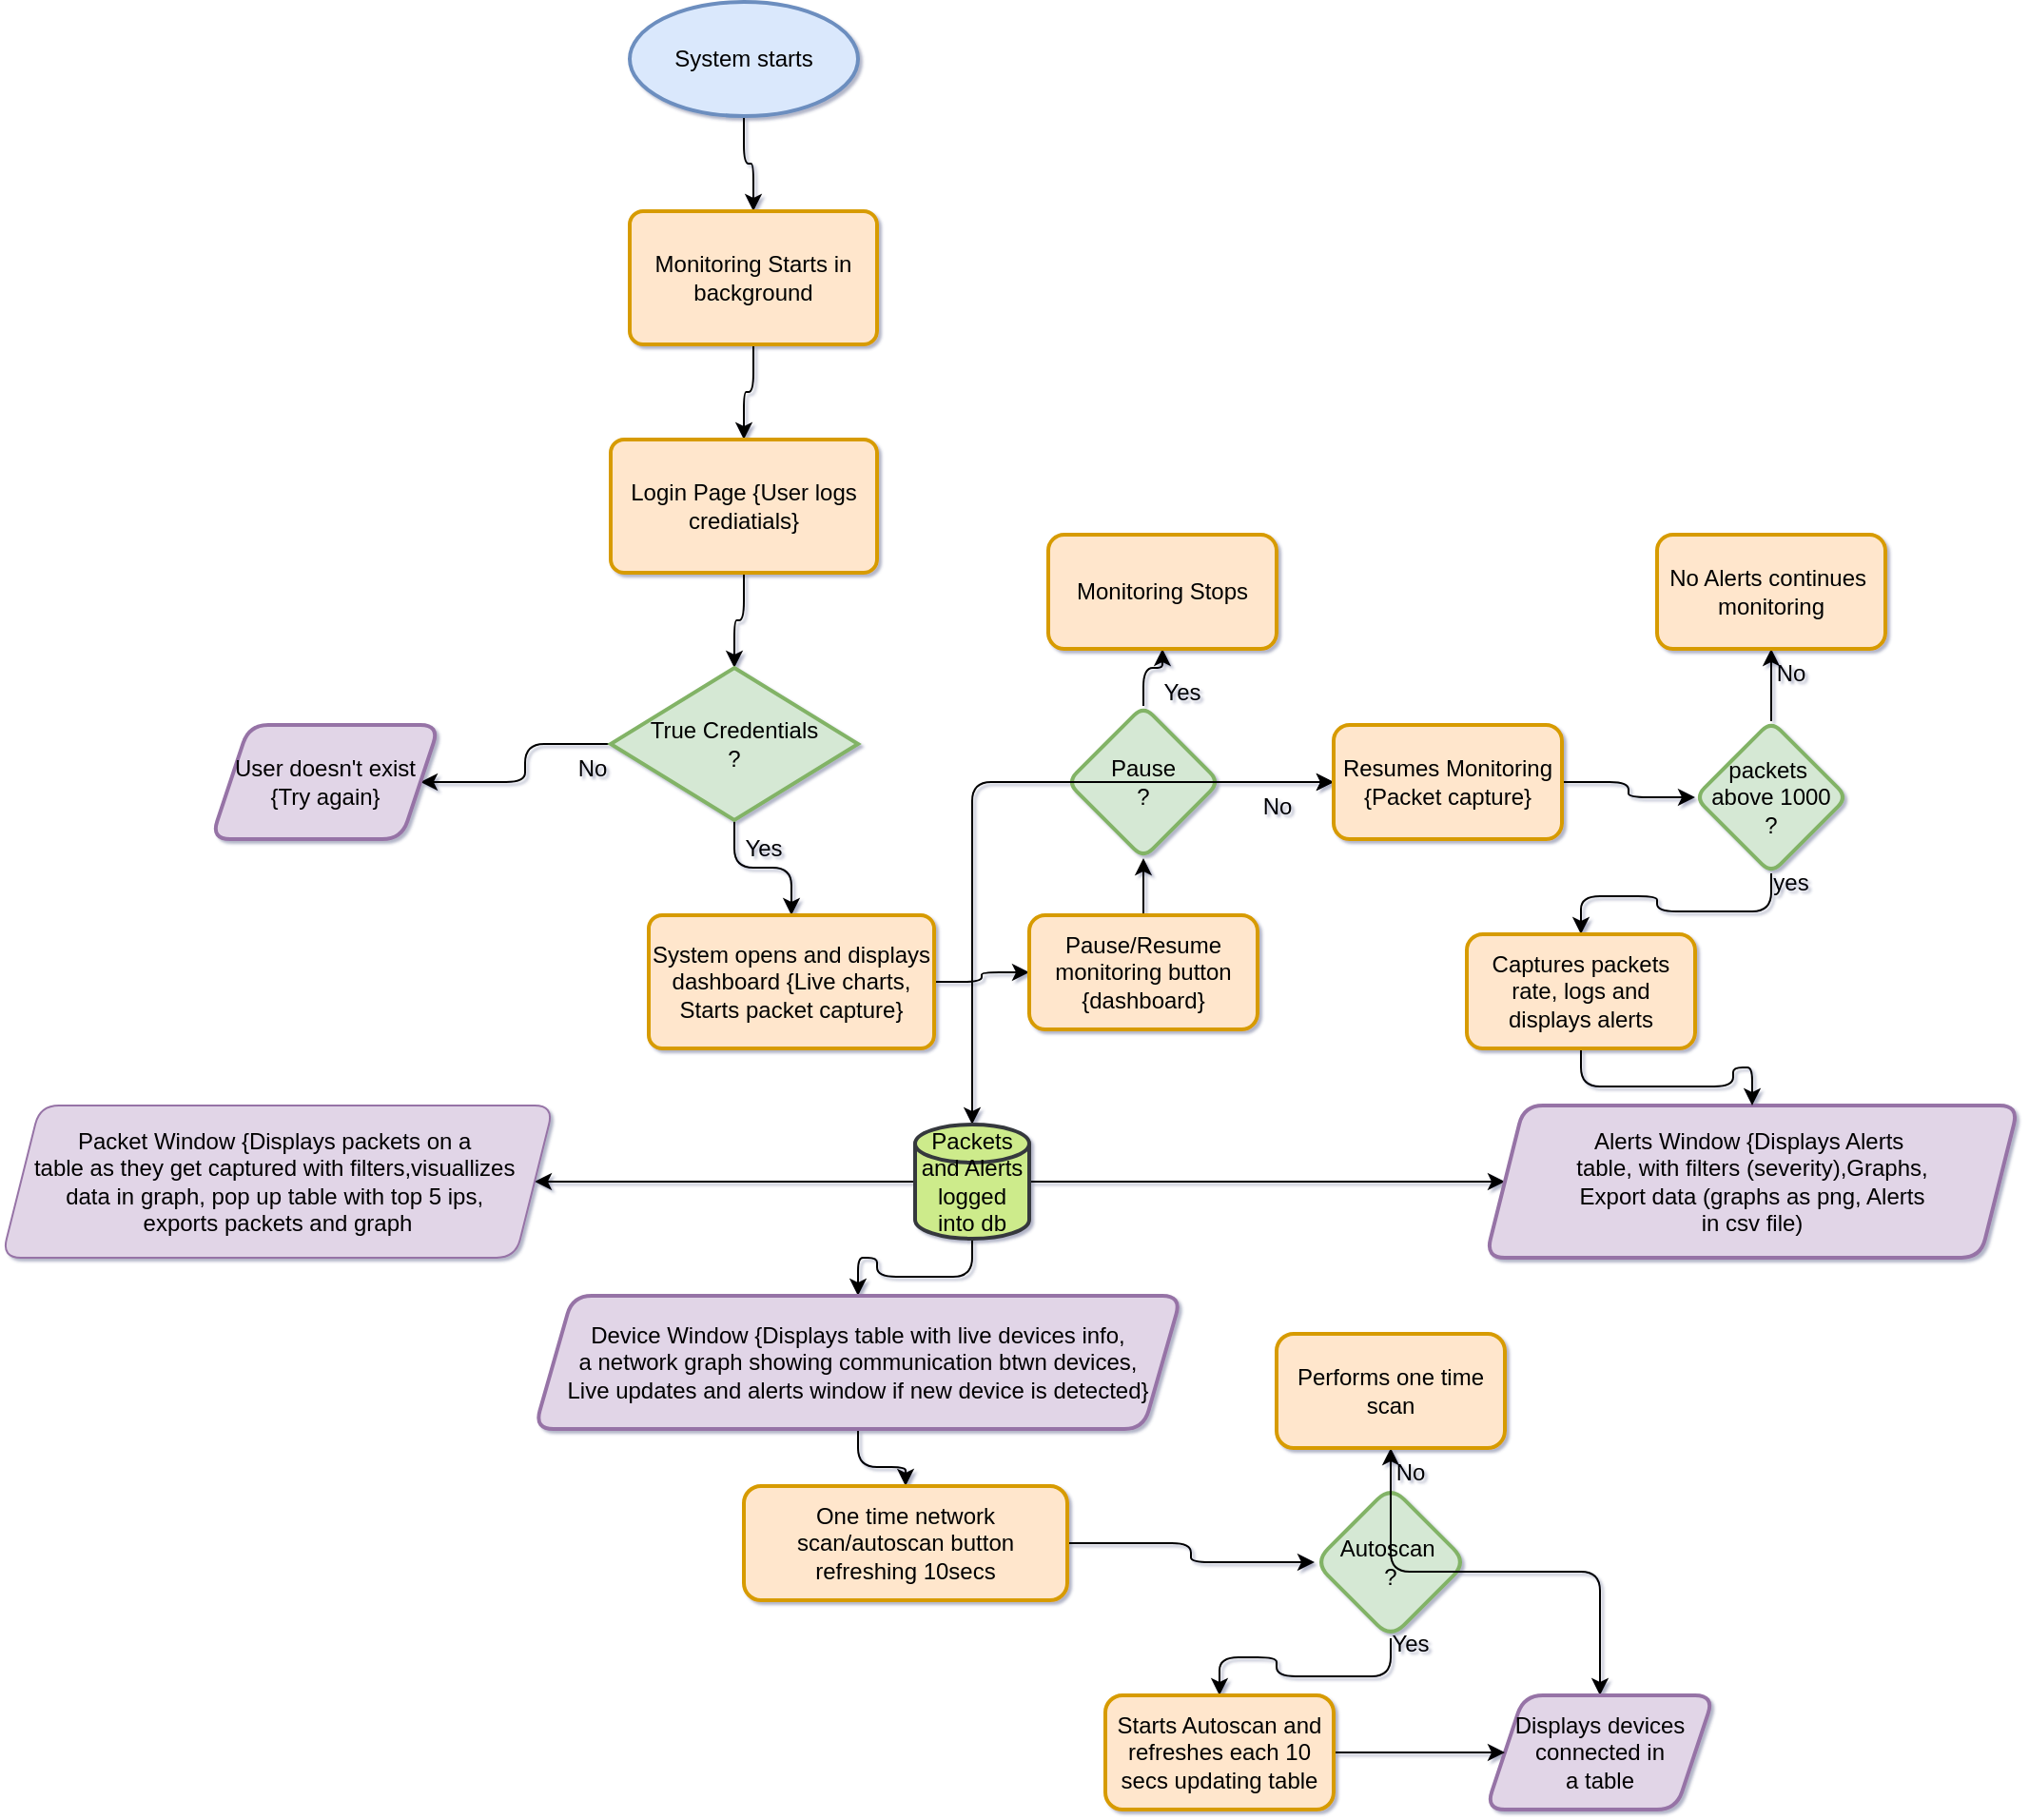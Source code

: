 <mxfile version="26.1.3">
  <diagram name="Page-1" id="mZfDu2OdAP6P9Ze1jKG5">
    <mxGraphModel dx="1646" dy="820" grid="1" gridSize="10" guides="1" tooltips="1" connect="1" arrows="1" fold="1" page="1" pageScale="1" pageWidth="1169" pageHeight="827" background="#ffffff" math="0" shadow="1" adaptiveColors="auto">
      <root>
        <mxCell id="0" />
        <mxCell id="1" parent="0" />
        <mxCell id="j93ZyQIM0atcmIjquwag-22" value="" style="edgeStyle=orthogonalEdgeStyle;rounded=1;orthogonalLoop=1;jettySize=auto;html=1;" parent="1" source="j93ZyQIM0atcmIjquwag-2" target="j93ZyQIM0atcmIjquwag-6" edge="1">
          <mxGeometry relative="1" as="geometry" />
        </mxCell>
        <mxCell id="j93ZyQIM0atcmIjquwag-2" value="System starts" style="strokeWidth=2;html=1;shape=mxgraph.flowchart.start_1;whiteSpace=wrap;fillColor=#dae8fc;strokeColor=#6c8ebf;rounded=1;" parent="1" vertex="1">
          <mxGeometry x="370" y="20" width="120" height="60" as="geometry" />
        </mxCell>
        <mxCell id="j93ZyQIM0atcmIjquwag-23" value="" style="edgeStyle=orthogonalEdgeStyle;rounded=1;orthogonalLoop=1;jettySize=auto;html=1;" parent="1" source="j93ZyQIM0atcmIjquwag-6" target="j93ZyQIM0atcmIjquwag-9" edge="1">
          <mxGeometry relative="1" as="geometry" />
        </mxCell>
        <mxCell id="j93ZyQIM0atcmIjquwag-6" value="Monitoring Starts in background" style="rounded=1;whiteSpace=wrap;html=1;absoluteArcSize=1;arcSize=14;strokeWidth=2;fillColor=#ffe6cc;strokeColor=#d79b00;" parent="1" vertex="1">
          <mxGeometry x="370" y="130" width="130" height="70" as="geometry" />
        </mxCell>
        <mxCell id="j93ZyQIM0atcmIjquwag-24" value="" style="edgeStyle=orthogonalEdgeStyle;rounded=1;orthogonalLoop=1;jettySize=auto;html=1;" parent="1" source="j93ZyQIM0atcmIjquwag-9" target="j93ZyQIM0atcmIjquwag-11" edge="1">
          <mxGeometry relative="1" as="geometry" />
        </mxCell>
        <mxCell id="j93ZyQIM0atcmIjquwag-9" value="Login Page {User logs crediatials}" style="rounded=1;whiteSpace=wrap;html=1;absoluteArcSize=1;arcSize=14;strokeWidth=2;fillColor=#ffe6cc;strokeColor=#d79b00;" parent="1" vertex="1">
          <mxGeometry x="360" y="250" width="140" height="70" as="geometry" />
        </mxCell>
        <mxCell id="j93ZyQIM0atcmIjquwag-25" value="" style="edgeStyle=orthogonalEdgeStyle;rounded=1;orthogonalLoop=1;jettySize=auto;html=1;" parent="1" source="j93ZyQIM0atcmIjquwag-11" target="j93ZyQIM0atcmIjquwag-19" edge="1">
          <mxGeometry relative="1" as="geometry" />
        </mxCell>
        <mxCell id="j93ZyQIM0atcmIjquwag-28" value="" style="edgeStyle=orthogonalEdgeStyle;rounded=1;orthogonalLoop=1;jettySize=auto;html=1;" parent="1" source="j93ZyQIM0atcmIjquwag-11" target="j93ZyQIM0atcmIjquwag-27" edge="1">
          <mxGeometry relative="1" as="geometry" />
        </mxCell>
        <mxCell id="j93ZyQIM0atcmIjquwag-11" value="True Credentials&lt;div&gt;?&lt;/div&gt;" style="strokeWidth=2;html=1;shape=mxgraph.flowchart.decision;whiteSpace=wrap;fillColor=#d5e8d4;strokeColor=#82b366;rounded=1;" parent="1" vertex="1">
          <mxGeometry x="360" y="370" width="130" height="80" as="geometry" />
        </mxCell>
        <mxCell id="j93ZyQIM0atcmIjquwag-13" value="Yes" style="text;html=1;align=center;verticalAlign=middle;resizable=0;points=[];autosize=1;strokeColor=none;fillColor=none;rounded=1;" parent="1" vertex="1">
          <mxGeometry x="420" y="450" width="40" height="30" as="geometry" />
        </mxCell>
        <mxCell id="j93ZyQIM0atcmIjquwag-21" value="" style="edgeStyle=orthogonalEdgeStyle;rounded=1;orthogonalLoop=1;jettySize=auto;html=1;" parent="1" source="j93ZyQIM0atcmIjquwag-19" target="j93ZyQIM0atcmIjquwag-20" edge="1">
          <mxGeometry relative="1" as="geometry" />
        </mxCell>
        <mxCell id="j93ZyQIM0atcmIjquwag-19" value="System opens and displays dashboard {Live charts, Starts packet capture}" style="rounded=1;whiteSpace=wrap;html=1;absoluteArcSize=1;arcSize=14;strokeWidth=2;fillColor=#ffe6cc;strokeColor=#d79b00;" parent="1" vertex="1">
          <mxGeometry x="380" y="500" width="150" height="70" as="geometry" />
        </mxCell>
        <mxCell id="j93ZyQIM0atcmIjquwag-31" value="" style="edgeStyle=orthogonalEdgeStyle;rounded=1;orthogonalLoop=1;jettySize=auto;html=1;" parent="1" source="j93ZyQIM0atcmIjquwag-20" target="j93ZyQIM0atcmIjquwag-30" edge="1">
          <mxGeometry relative="1" as="geometry" />
        </mxCell>
        <mxCell id="j93ZyQIM0atcmIjquwag-20" value="Pause/Resume monitoring button {dashboard}" style="rounded=1;whiteSpace=wrap;html=1;fillColor=#ffe6cc;strokeColor=#d79b00;arcSize=14;strokeWidth=2;" parent="1" vertex="1">
          <mxGeometry x="580" y="500" width="120" height="60" as="geometry" />
        </mxCell>
        <mxCell id="j93ZyQIM0atcmIjquwag-27" value="User doesn&#39;t exist&lt;div&gt;{Try again}&lt;/div&gt;" style="shape=parallelogram;perimeter=parallelogramPerimeter;whiteSpace=wrap;html=1;fixedSize=1;fillColor=#e1d5e7;strokeColor=#9673a6;strokeWidth=2;rounded=1;" parent="1" vertex="1">
          <mxGeometry x="150" y="400" width="120" height="60" as="geometry" />
        </mxCell>
        <mxCell id="j93ZyQIM0atcmIjquwag-29" value="No" style="text;html=1;align=center;verticalAlign=middle;resizable=0;points=[];autosize=1;strokeColor=none;fillColor=none;rounded=1;" parent="1" vertex="1">
          <mxGeometry x="330" y="408" width="40" height="30" as="geometry" />
        </mxCell>
        <mxCell id="j93ZyQIM0atcmIjquwag-33" value="" style="edgeStyle=orthogonalEdgeStyle;rounded=1;orthogonalLoop=1;jettySize=auto;html=1;" parent="1" source="j93ZyQIM0atcmIjquwag-30" target="j93ZyQIM0atcmIjquwag-32" edge="1">
          <mxGeometry relative="1" as="geometry" />
        </mxCell>
        <mxCell id="j93ZyQIM0atcmIjquwag-36" value="" style="edgeStyle=orthogonalEdgeStyle;rounded=1;orthogonalLoop=1;jettySize=auto;html=1;" parent="1" source="j93ZyQIM0atcmIjquwag-30" target="j93ZyQIM0atcmIjquwag-35" edge="1">
          <mxGeometry relative="1" as="geometry" />
        </mxCell>
        <mxCell id="j93ZyQIM0atcmIjquwag-38" value="" style="edgeStyle=orthogonalEdgeStyle;rounded=1;orthogonalLoop=1;jettySize=auto;html=1;" parent="1" source="j93ZyQIM0atcmIjquwag-30" target="j93ZyQIM0atcmIjquwag-35" edge="1">
          <mxGeometry relative="1" as="geometry" />
        </mxCell>
        <mxCell id="j93ZyQIM0atcmIjquwag-30" value="Pause&lt;div&gt;?&lt;/div&gt;" style="rhombus;whiteSpace=wrap;html=1;fillColor=#d5e8d4;strokeColor=#82b366;rounded=1;arcSize=14;strokeWidth=2;" parent="1" vertex="1">
          <mxGeometry x="600" y="390" width="80" height="80" as="geometry" />
        </mxCell>
        <mxCell id="j93ZyQIM0atcmIjquwag-32" value="Monitoring Stops" style="whiteSpace=wrap;html=1;fillColor=#ffe6cc;strokeColor=#d79b00;rounded=1;arcSize=14;strokeWidth=2;" parent="1" vertex="1">
          <mxGeometry x="590" y="300" width="120" height="60" as="geometry" />
        </mxCell>
        <mxCell id="j93ZyQIM0atcmIjquwag-34" value="Yes" style="text;html=1;align=center;verticalAlign=middle;resizable=0;points=[];autosize=1;strokeColor=none;fillColor=none;rounded=1;" parent="1" vertex="1">
          <mxGeometry x="640" y="368" width="40" height="30" as="geometry" />
        </mxCell>
        <mxCell id="j93ZyQIM0atcmIjquwag-41" value="" style="edgeStyle=orthogonalEdgeStyle;rounded=1;orthogonalLoop=1;jettySize=auto;html=1;" parent="1" source="j93ZyQIM0atcmIjquwag-35" target="j93ZyQIM0atcmIjquwag-40" edge="1">
          <mxGeometry relative="1" as="geometry" />
        </mxCell>
        <mxCell id="j93ZyQIM0atcmIjquwag-52" value="" style="edgeStyle=orthogonalEdgeStyle;rounded=1;orthogonalLoop=1;jettySize=auto;html=1;" parent="1" source="j93ZyQIM0atcmIjquwag-35" target="j93ZyQIM0atcmIjquwag-51" edge="1">
          <mxGeometry relative="1" as="geometry" />
        </mxCell>
        <mxCell id="j93ZyQIM0atcmIjquwag-35" value="Resumes Monitoring&lt;div&gt;{Packet capture}&lt;/div&gt;" style="whiteSpace=wrap;html=1;fillColor=#ffe6cc;strokeColor=#d79b00;rounded=1;arcSize=14;strokeWidth=2;" parent="1" vertex="1">
          <mxGeometry x="740" y="400" width="120" height="60" as="geometry" />
        </mxCell>
        <mxCell id="j93ZyQIM0atcmIjquwag-39" value="No" style="text;html=1;align=center;verticalAlign=middle;resizable=0;points=[];autosize=1;strokeColor=none;fillColor=none;rounded=1;" parent="1" vertex="1">
          <mxGeometry x="690" y="428" width="40" height="30" as="geometry" />
        </mxCell>
        <mxCell id="j93ZyQIM0atcmIjquwag-48" value="" style="edgeStyle=orthogonalEdgeStyle;rounded=1;orthogonalLoop=1;jettySize=auto;html=1;" parent="1" source="j93ZyQIM0atcmIjquwag-40" target="j93ZyQIM0atcmIjquwag-46" edge="1">
          <mxGeometry relative="1" as="geometry" />
        </mxCell>
        <mxCell id="j93ZyQIM0atcmIjquwag-50" value="" style="edgeStyle=orthogonalEdgeStyle;rounded=1;orthogonalLoop=1;jettySize=auto;html=1;" parent="1" source="j93ZyQIM0atcmIjquwag-40" target="j93ZyQIM0atcmIjquwag-49" edge="1">
          <mxGeometry relative="1" as="geometry" />
        </mxCell>
        <mxCell id="RZd6v6jU7zZwrwbBFV0q-2" value="" style="edgeStyle=orthogonalEdgeStyle;rounded=1;orthogonalLoop=1;jettySize=auto;html=1;" edge="1" parent="1" source="j93ZyQIM0atcmIjquwag-40" target="RZd6v6jU7zZwrwbBFV0q-1">
          <mxGeometry relative="1" as="geometry" />
        </mxCell>
        <mxCell id="j93ZyQIM0atcmIjquwag-40" value="Packets and Alerts logged into db" style="strokeWidth=2;html=1;shape=mxgraph.flowchart.database;whiteSpace=wrap;fillColor=#cdeb8b;strokeColor=#36393d;rounded=1;" parent="1" vertex="1">
          <mxGeometry x="520" y="610" width="60" height="60" as="geometry" />
        </mxCell>
        <mxCell id="j93ZyQIM0atcmIjquwag-46" value="Packet Window {Displays packets on a&amp;nbsp;&lt;div&gt;table as they get captured with filters,visuallizes&amp;nbsp;&lt;/div&gt;&lt;div&gt;data in graph, pop up table with top 5 ips,&amp;nbsp;&lt;/div&gt;&lt;div&gt;exports packets and graph&lt;/div&gt;" style="shape=parallelogram;perimeter=parallelogramPerimeter;whiteSpace=wrap;html=1;fixedSize=1;fillColor=#e1d5e7;strokeColor=#9673a6;rounded=1;" parent="1" vertex="1">
          <mxGeometry x="40" y="600" width="290" height="80" as="geometry" />
        </mxCell>
        <mxCell id="j93ZyQIM0atcmIjquwag-49" value="Alerts Window&amp;nbsp;&lt;span style=&quot;background-color: transparent; color: light-dark(rgb(0, 0, 0), rgb(255, 255, 255));&quot;&gt;{Displays Alerts&amp;nbsp;&lt;/span&gt;&lt;div&gt;table, with filters (severity),Graphs,&lt;/div&gt;&lt;div&gt;Export data (graphs as png, Alerts&lt;/div&gt;&lt;div&gt;in csv file)&lt;/div&gt;" style="shape=parallelogram;perimeter=parallelogramPerimeter;whiteSpace=wrap;html=1;fixedSize=1;fillColor=#e1d5e7;strokeColor=#9673a6;strokeWidth=2;rounded=1;" parent="1" vertex="1">
          <mxGeometry x="820" y="600" width="280" height="80" as="geometry" />
        </mxCell>
        <mxCell id="j93ZyQIM0atcmIjquwag-54" value="" style="edgeStyle=orthogonalEdgeStyle;rounded=1;orthogonalLoop=1;jettySize=auto;html=1;" parent="1" source="j93ZyQIM0atcmIjquwag-51" target="j93ZyQIM0atcmIjquwag-53" edge="1">
          <mxGeometry relative="1" as="geometry" />
        </mxCell>
        <mxCell id="RZd6v6jU7zZwrwbBFV0q-5" value="" style="edgeStyle=orthogonalEdgeStyle;rounded=1;orthogonalLoop=1;jettySize=auto;html=1;" edge="1" parent="1" source="j93ZyQIM0atcmIjquwag-51" target="RZd6v6jU7zZwrwbBFV0q-4">
          <mxGeometry relative="1" as="geometry" />
        </mxCell>
        <mxCell id="j93ZyQIM0atcmIjquwag-51" value="packets&amp;nbsp;&lt;div&gt;above 1000&lt;/div&gt;&lt;div&gt;?&lt;/div&gt;" style="rhombus;whiteSpace=wrap;html=1;fillColor=#d5e8d4;strokeColor=#82b366;rounded=1;arcSize=14;strokeWidth=2;" parent="1" vertex="1">
          <mxGeometry x="930" y="398" width="80" height="80" as="geometry" />
        </mxCell>
        <mxCell id="j93ZyQIM0atcmIjquwag-61" value="" style="edgeStyle=orthogonalEdgeStyle;rounded=1;orthogonalLoop=1;jettySize=auto;html=1;" parent="1" source="j93ZyQIM0atcmIjquwag-53" target="j93ZyQIM0atcmIjquwag-49" edge="1">
          <mxGeometry relative="1" as="geometry" />
        </mxCell>
        <mxCell id="j93ZyQIM0atcmIjquwag-53" value="Captures packets rate, logs and displays alerts" style="whiteSpace=wrap;html=1;fillColor=#ffe6cc;strokeColor=#d79b00;rounded=1;arcSize=14;strokeWidth=2;" parent="1" vertex="1">
          <mxGeometry x="810" y="510" width="120" height="60" as="geometry" />
        </mxCell>
        <mxCell id="j93ZyQIM0atcmIjquwag-55" value="yes" style="text;html=1;align=center;verticalAlign=middle;resizable=0;points=[];autosize=1;strokeColor=none;fillColor=none;rounded=1;" parent="1" vertex="1">
          <mxGeometry x="960" y="468" width="40" height="30" as="geometry" />
        </mxCell>
        <mxCell id="RZd6v6jU7zZwrwbBFV0q-10" value="" style="edgeStyle=orthogonalEdgeStyle;rounded=1;orthogonalLoop=1;jettySize=auto;html=1;" edge="1" parent="1" source="RZd6v6jU7zZwrwbBFV0q-1" target="RZd6v6jU7zZwrwbBFV0q-9">
          <mxGeometry relative="1" as="geometry" />
        </mxCell>
        <mxCell id="RZd6v6jU7zZwrwbBFV0q-1" value="Device Window {Displays table with live devices info,&lt;div&gt;a network graph showing communication btwn devices,&lt;/div&gt;&lt;div&gt;Live updates and alerts window if new device is detected}&lt;/div&gt;" style="shape=parallelogram;perimeter=parallelogramPerimeter;whiteSpace=wrap;html=1;fixedSize=1;fillColor=#e1d5e7;strokeColor=#9673a6;strokeWidth=2;rounded=1;" vertex="1" parent="1">
          <mxGeometry x="320" y="700" width="340" height="70" as="geometry" />
        </mxCell>
        <mxCell id="RZd6v6jU7zZwrwbBFV0q-4" value="No Alerts continues&amp;nbsp;&lt;div&gt;monitoring&lt;/div&gt;" style="rounded=1;whiteSpace=wrap;html=1;fillColor=#ffe6cc;strokeColor=#d79b00;arcSize=14;strokeWidth=2;" vertex="1" parent="1">
          <mxGeometry x="910" y="300" width="120" height="60" as="geometry" />
        </mxCell>
        <mxCell id="RZd6v6jU7zZwrwbBFV0q-6" value="No" style="text;html=1;align=center;verticalAlign=middle;resizable=0;points=[];autosize=1;strokeColor=none;fillColor=none;rounded=1;" vertex="1" parent="1">
          <mxGeometry x="960" y="358" width="40" height="30" as="geometry" />
        </mxCell>
        <mxCell id="RZd6v6jU7zZwrwbBFV0q-13" value="" style="edgeStyle=orthogonalEdgeStyle;rounded=1;orthogonalLoop=1;jettySize=auto;html=1;" edge="1" parent="1" source="RZd6v6jU7zZwrwbBFV0q-9" target="RZd6v6jU7zZwrwbBFV0q-12">
          <mxGeometry relative="1" as="geometry" />
        </mxCell>
        <mxCell id="RZd6v6jU7zZwrwbBFV0q-9" value="One time network scan/autoscan button&lt;div&gt;refreshing 10secs&lt;/div&gt;" style="rounded=1;whiteSpace=wrap;html=1;fillColor=#ffe6cc;strokeColor=#d79b00;strokeWidth=2;" vertex="1" parent="1">
          <mxGeometry x="430" y="800" width="170" height="60" as="geometry" />
        </mxCell>
        <mxCell id="RZd6v6jU7zZwrwbBFV0q-16" value="" style="edgeStyle=orthogonalEdgeStyle;rounded=1;orthogonalLoop=1;jettySize=auto;html=1;" edge="1" parent="1" source="RZd6v6jU7zZwrwbBFV0q-12" target="RZd6v6jU7zZwrwbBFV0q-15">
          <mxGeometry relative="1" as="geometry" />
        </mxCell>
        <mxCell id="RZd6v6jU7zZwrwbBFV0q-21" value="" style="edgeStyle=orthogonalEdgeStyle;rounded=1;orthogonalLoop=1;jettySize=auto;html=1;" edge="1" parent="1" source="RZd6v6jU7zZwrwbBFV0q-12" target="RZd6v6jU7zZwrwbBFV0q-20">
          <mxGeometry relative="1" as="geometry" />
        </mxCell>
        <mxCell id="RZd6v6jU7zZwrwbBFV0q-12" value="Autoscan&amp;nbsp;&lt;div&gt;?&lt;/div&gt;" style="rhombus;whiteSpace=wrap;html=1;fillColor=#d5e8d4;strokeColor=#82b366;rounded=1;strokeWidth=2;" vertex="1" parent="1">
          <mxGeometry x="730" y="800" width="80" height="80" as="geometry" />
        </mxCell>
        <mxCell id="RZd6v6jU7zZwrwbBFV0q-19" value="" style="edgeStyle=orthogonalEdgeStyle;rounded=1;orthogonalLoop=1;jettySize=auto;html=1;" edge="1" parent="1" source="RZd6v6jU7zZwrwbBFV0q-15" target="RZd6v6jU7zZwrwbBFV0q-18">
          <mxGeometry relative="1" as="geometry" />
        </mxCell>
        <mxCell id="RZd6v6jU7zZwrwbBFV0q-15" value="Performs one time scan" style="rounded=1;whiteSpace=wrap;html=1;fillColor=#ffe6cc;strokeColor=#d79b00;strokeWidth=2;" vertex="1" parent="1">
          <mxGeometry x="710" y="720" width="120" height="60" as="geometry" />
        </mxCell>
        <mxCell id="RZd6v6jU7zZwrwbBFV0q-17" value="No" style="text;html=1;align=center;verticalAlign=middle;resizable=0;points=[];autosize=1;strokeColor=none;fillColor=none;rounded=1;" vertex="1" parent="1">
          <mxGeometry x="760" y="778" width="40" height="30" as="geometry" />
        </mxCell>
        <mxCell id="RZd6v6jU7zZwrwbBFV0q-18" value="Displays devices&lt;div&gt;connected in&lt;/div&gt;&lt;div&gt;a table&lt;/div&gt;" style="shape=parallelogram;perimeter=parallelogramPerimeter;whiteSpace=wrap;html=1;fixedSize=1;fillColor=#e1d5e7;strokeColor=#9673a6;rounded=1;strokeWidth=2;" vertex="1" parent="1">
          <mxGeometry x="820" y="910" width="120" height="60" as="geometry" />
        </mxCell>
        <mxCell id="RZd6v6jU7zZwrwbBFV0q-27" value="" style="edgeStyle=orthogonalEdgeStyle;rounded=1;orthogonalLoop=1;jettySize=auto;html=1;" edge="1" parent="1" source="RZd6v6jU7zZwrwbBFV0q-20" target="RZd6v6jU7zZwrwbBFV0q-18">
          <mxGeometry relative="1" as="geometry" />
        </mxCell>
        <mxCell id="RZd6v6jU7zZwrwbBFV0q-20" value="Starts Autoscan and refreshes each 10 secs updating table" style="rounded=1;whiteSpace=wrap;html=1;fillColor=#ffe6cc;strokeColor=#d79b00;strokeWidth=2;" vertex="1" parent="1">
          <mxGeometry x="620" y="910" width="120" height="60" as="geometry" />
        </mxCell>
        <mxCell id="RZd6v6jU7zZwrwbBFV0q-22" value="Yes" style="text;html=1;align=center;verticalAlign=middle;resizable=0;points=[];autosize=1;strokeColor=none;fillColor=none;rounded=1;" vertex="1" parent="1">
          <mxGeometry x="760" y="868" width="40" height="30" as="geometry" />
        </mxCell>
      </root>
    </mxGraphModel>
  </diagram>
</mxfile>
